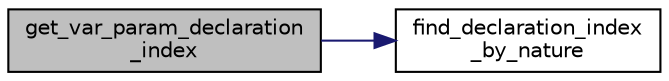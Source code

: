 digraph "get_var_param_declaration_index"
{
 // LATEX_PDF_SIZE
  edge [fontname="Helvetica",fontsize="10",labelfontname="Helvetica",labelfontsize="10"];
  node [fontname="Helvetica",fontsize="10",shape=record];
  rankdir="LR";
  Node1 [label="get_var_param_declaration\l_index",height=0.2,width=0.4,color="black", fillcolor="grey75", style="filled", fontcolor="black",tooltip="Retrieves the declaration index of a variable or parameter."];
  Node1 -> Node2 [color="midnightblue",fontsize="10",style="solid",fontname="Helvetica"];
  Node2 [label="find_declaration_index\l_by_nature",height=0.2,width=0.4,color="black", fillcolor="white", style="filled",URL="$dc/de9/declaration__table_8h.html#a8d20d657d482952631adde5763e985c8",tooltip="Finds the index of a declaration with the specified lexicographic index and nature...."];
}
